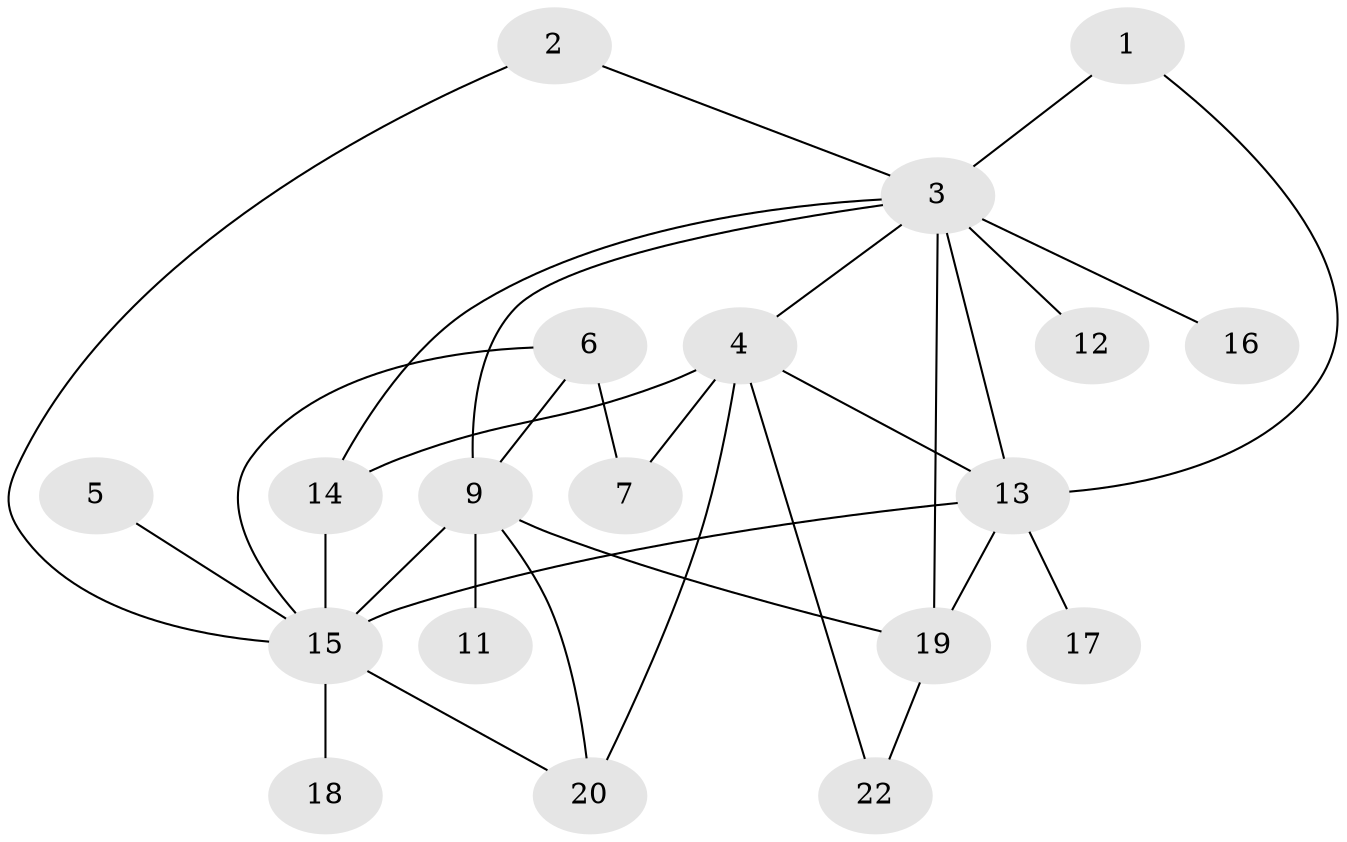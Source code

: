 // original degree distribution, {3: 0.14545454545454545, 4: 0.2, 2: 0.18181818181818182, 1: 0.2545454545454545, 5: 0.09090909090909091, 0: 0.07272727272727272, 7: 0.01818181818181818, 6: 0.03636363636363636}
// Generated by graph-tools (version 1.1) at 2025/47/03/04/25 22:47:56]
// undirected, 19 vertices, 31 edges
graph export_dot {
  node [color=gray90,style=filled];
  1;
  2;
  3;
  4;
  5;
  6;
  7;
  9;
  11;
  12;
  13;
  14;
  15;
  16;
  17;
  18;
  19;
  20;
  22;
  1 -- 3 [weight=1.0];
  1 -- 13 [weight=1.0];
  2 -- 3 [weight=1.0];
  2 -- 15 [weight=1.0];
  3 -- 4 [weight=1.0];
  3 -- 9 [weight=1.0];
  3 -- 12 [weight=3.0];
  3 -- 13 [weight=1.0];
  3 -- 14 [weight=1.0];
  3 -- 16 [weight=1.0];
  3 -- 19 [weight=2.0];
  4 -- 7 [weight=3.0];
  4 -- 13 [weight=2.0];
  4 -- 14 [weight=1.0];
  4 -- 20 [weight=1.0];
  4 -- 22 [weight=1.0];
  5 -- 15 [weight=1.0];
  6 -- 7 [weight=1.0];
  6 -- 9 [weight=1.0];
  6 -- 15 [weight=1.0];
  9 -- 11 [weight=1.0];
  9 -- 15 [weight=2.0];
  9 -- 19 [weight=1.0];
  9 -- 20 [weight=1.0];
  13 -- 15 [weight=1.0];
  13 -- 17 [weight=1.0];
  13 -- 19 [weight=1.0];
  14 -- 15 [weight=2.0];
  15 -- 18 [weight=1.0];
  15 -- 20 [weight=1.0];
  19 -- 22 [weight=1.0];
}
